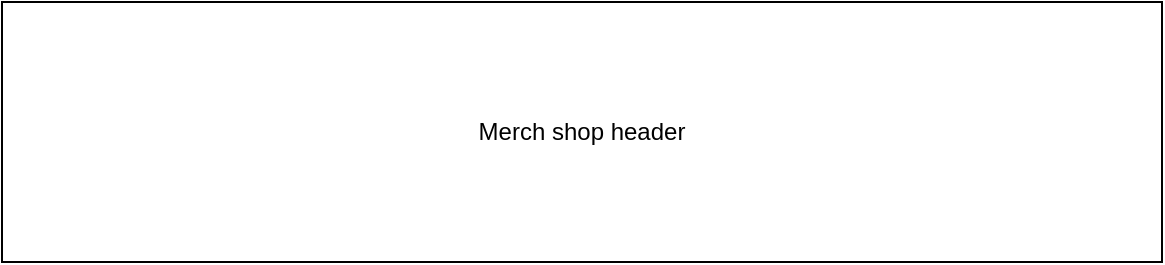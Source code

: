 <mxfile version="13.9.9" type="github">
  <diagram id="wTPVCSFg2L7csEUlhPjk" name="Page-1">
    <mxGraphModel dx="1186" dy="613" grid="1" gridSize="10" guides="1" tooltips="1" connect="1" arrows="1" fold="1" page="1" pageScale="1" pageWidth="850" pageHeight="1100" math="0" shadow="0">
      <root>
        <mxCell id="0" />
        <mxCell id="1" parent="0" />
        <mxCell id="VWracyMeEao_2png_inv-1" value="Merch shop header" style="rounded=0;whiteSpace=wrap;html=1;" vertex="1" parent="1">
          <mxGeometry x="150" y="40" width="580" height="130" as="geometry" />
        </mxCell>
      </root>
    </mxGraphModel>
  </diagram>
</mxfile>
